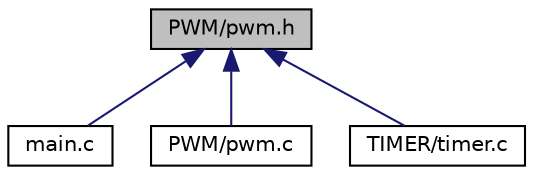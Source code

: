 digraph "PWM/pwm.h"
{
 // LATEX_PDF_SIZE
  edge [fontname="Helvetica",fontsize="10",labelfontname="Helvetica",labelfontsize="10"];
  node [fontname="Helvetica",fontsize="10",shape=record];
  Node1 [label="PWM/pwm.h",height=0.2,width=0.4,color="black", fillcolor="grey75", style="filled", fontcolor="black",tooltip="Driver for PWM on channel 5 and 6 of the ATSAM3X8E."];
  Node1 -> Node2 [dir="back",color="midnightblue",fontsize="10",style="solid",fontname="Helvetica"];
  Node2 [label="main.c",height=0.2,width=0.4,color="black", fillcolor="white", style="filled",URL="$main_8c.html",tooltip="The main application of the ATSAME3X8E for this project."];
  Node1 -> Node3 [dir="back",color="midnightblue",fontsize="10",style="solid",fontname="Helvetica"];
  Node3 [label="PWM/pwm.c",height=0.2,width=0.4,color="black", fillcolor="white", style="filled",URL="$pwm_8c_source.html",tooltip=" "];
  Node1 -> Node4 [dir="back",color="midnightblue",fontsize="10",style="solid",fontname="Helvetica"];
  Node4 [label="TIMER/timer.c",height=0.2,width=0.4,color="black", fillcolor="white", style="filled",URL="$timer_8c_source.html",tooltip=" "];
}
